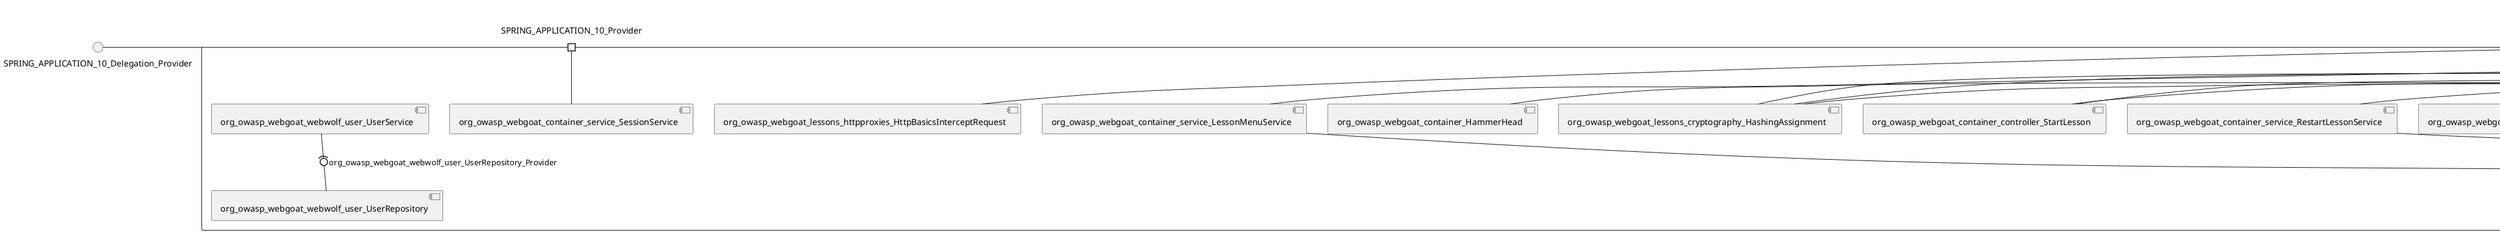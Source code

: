 @startuml
skinparam fixCircleLabelOverlapping true
skinparam componentStyle uml2
() SPRING_APPLICATION_10_Delegation_Provider
() SPRING_APPLICATION_11_Delegation_Provider
() SPRING_APPLICATION_12_Delegation_Provider
() SPRING_APPLICATION_13_Delegation_Provider
() SPRING_APPLICATION_14_Delegation_Provider
() SPRING_APPLICATION_15_Delegation_Provider
() SPRING_APPLICATION_16_Delegation_Provider
() SPRING_APPLICATION_2_Delegation_Provider
() SPRING_APPLICATION_3_Delegation_Provider
() SPRING_APPLICATION_4_Delegation_Provider
() SPRING_APPLICATION_5_Delegation_Provider
() SPRING_APPLICATION_6_Delegation_Provider
() SPRING_APPLICATION_7_Delegation_Provider
() SPRING_APPLICATION_8_Delegation_Provider
() SPRING_APPLICATION_9_Delegation_Provider
() SPRING_APPLICATION_BypassRestrictions_FieldRestrictions_POST_Delegation_Provider
() SPRING_APPLICATION_BypassRestrictions_frontendValidation_POST_Delegation_Provider
() SPRING_APPLICATION_ChromeDevTools_dummy_POST_Delegation_Provider
() SPRING_APPLICATION_ChromeDevTools_network_POST_Delegation_Provider
() SPRING_APPLICATION_CrossSiteScriptingStored_stored_xss_POST_Delegation_Provider
() SPRING_APPLICATION_CrossSiteScriptingStored_stored_xss_follow_up_POST_Delegation_Provider
() SPRING_APPLICATION_CrossSiteScripting_attack1_POST_Delegation_Provider
() SPRING_APPLICATION_CrossSiteScripting_attack3_POST_Delegation_Provider
() SPRING_APPLICATION_CrossSiteScripting_attack4_POST_Delegation_Provider
() SPRING_APPLICATION_CrossSiteScripting_attack5a_GET_Delegation_Provider
() SPRING_APPLICATION_CrossSiteScripting_attack6a_POST_Delegation_Provider
() SPRING_APPLICATION_CrossSiteScripting_dom_follow_up_POST_Delegation_Provider
() SPRING_APPLICATION_CrossSiteScripting_phone_home_xss_POST_Delegation_Provider
() SPRING_APPLICATION_CrossSiteScripting_quiz_GET_POST_Delegation_Provider
() SPRING_APPLICATION_Delegation_Provider
() SPRING_APPLICATION_GET_10_Delegation_Provider
() SPRING_APPLICATION_GET_11_Delegation_Provider
() SPRING_APPLICATION_GET_2_Delegation_Provider
() SPRING_APPLICATION_GET_3_Delegation_Provider
() SPRING_APPLICATION_GET_4_Delegation_Provider
() SPRING_APPLICATION_GET_5_Delegation_Provider
() SPRING_APPLICATION_GET_6_Delegation_Provider
() SPRING_APPLICATION_GET_7_Delegation_Provider
() SPRING_APPLICATION_GET_8_Delegation_Provider
() SPRING_APPLICATION_GET_9_Delegation_Provider
() SPRING_APPLICATION_GET_Delegation_Provider
() SPRING_APPLICATION_HtmlTampering_task_POST_Delegation_Provider
() SPRING_APPLICATION_HttpBasics_attack1_POST_Delegation_Provider
() SPRING_APPLICATION_HttpBasics_attack2_POST_Delegation_Provider
() SPRING_APPLICATION_IDOR_diff_attributes_POST_Delegation_Provider
() SPRING_APPLICATION_IDOR_login_POST_Delegation_Provider
() SPRING_APPLICATION_IDOR_profile_alt_path_POST_Delegation_Provider
() SPRING_APPLICATION_InsecureDeserialization_task_POST_Delegation_Provider
() SPRING_APPLICATION_InsecureLogin_Delegation_Provider
() SPRING_APPLICATION_JWT_decode_POST_Delegation_Provider
() SPRING_APPLICATION_JWT_jku_Delegation_Provider
() SPRING_APPLICATION_JWT_kid_Delegation_Provider
() SPRING_APPLICATION_JWT_quiz_GET_POST_Delegation_Provider
() SPRING_APPLICATION_JWT_refresh_Delegation_Provider
() SPRING_APPLICATION_JWT_secret_POST_Delegation_Provider
() SPRING_APPLICATION_JWT_votings_Delegation_Provider
() SPRING_APPLICATION_LogSpoofing_log_bleeding_POST_Delegation_Provider
() SPRING_APPLICATION_LogSpoofing_log_spoofing_POST_Delegation_Provider
() SPRING_APPLICATION_POST_10_Delegation_Provider
() SPRING_APPLICATION_POST_11_Delegation_Provider
() SPRING_APPLICATION_POST_12_Delegation_Provider
() SPRING_APPLICATION_POST_13_Delegation_Provider
() SPRING_APPLICATION_POST_14_Delegation_Provider
() SPRING_APPLICATION_POST_15_Delegation_Provider
() SPRING_APPLICATION_POST_16_Delegation_Provider
() SPRING_APPLICATION_POST_17_Delegation_Provider
() SPRING_APPLICATION_POST_18_Delegation_Provider
() SPRING_APPLICATION_POST_2_Delegation_Provider
() SPRING_APPLICATION_POST_3_Delegation_Provider
() SPRING_APPLICATION_POST_4_Delegation_Provider
() SPRING_APPLICATION_POST_5_Delegation_Provider
() SPRING_APPLICATION_POST_6_Delegation_Provider
() SPRING_APPLICATION_POST_7_Delegation_Provider
() SPRING_APPLICATION_POST_8_Delegation_Provider
() SPRING_APPLICATION_POST_9_Delegation_Provider
() SPRING_APPLICATION_POST_Delegation_Provider
() SPRING_APPLICATION_PUT_Delegation_Provider
() SPRING_APPLICATION_PasswordReset_ForgotPassword_create_password_reset_link_POST_Delegation_Provider
() SPRING_APPLICATION_PasswordReset_SecurityQuestions_POST_Delegation_Provider
() SPRING_APPLICATION_PasswordReset_reset_Delegation_Provider
() SPRING_APPLICATION_PasswordReset_simple_mail_reset_POST_Delegation_Provider
() SPRING_APPLICATION_PathTraversal_profile_picture_GET_Delegation_Provider
() SPRING_APPLICATION_PathTraversal_profile_picture_fix_GET_Delegation_Provider
() SPRING_APPLICATION_PathTraversal_profile_upload_POST_Delegation_Provider
() SPRING_APPLICATION_PathTraversal_profile_upload_fix_POST_Delegation_Provider
() SPRING_APPLICATION_PathTraversal_profile_upload_remove_user_input_POST_Delegation_Provider
() SPRING_APPLICATION_PathTraversal_random_POST_Delegation_Provider
() SPRING_APPLICATION_PathTraversal_random_picture_GET_Delegation_Provider
() SPRING_APPLICATION_PathTraversal_zip_slip_Delegation_Provider
() SPRING_APPLICATION_SSRF_task1_POST_Delegation_Provider
() SPRING_APPLICATION_SSRF_task2_POST_Delegation_Provider
() SPRING_APPLICATION_SecurePasswords_assignment_POST_Delegation_Provider
() SPRING_APPLICATION_SqlInjectionAdvanced_attack6a_POST_Delegation_Provider
() SPRING_APPLICATION_SqlInjectionAdvanced_attack6b_POST_Delegation_Provider
() SPRING_APPLICATION_SqlInjectionAdvanced_challenge_Login_POST_Delegation_Provider
() SPRING_APPLICATION_SqlInjectionAdvanced_challenge_PUT_Delegation_Provider
() SPRING_APPLICATION_SqlInjectionAdvanced_quiz_GET_POST_Delegation_Provider
() SPRING_APPLICATION_SqlInjectionMitigations_attack10a_POST_Delegation_Provider
() SPRING_APPLICATION_SqlInjectionMitigations_attack10b_POST_Delegation_Provider
() SPRING_APPLICATION_SqlInjectionMitigations_attack12a_POST_Delegation_Provider
() SPRING_APPLICATION_SqlInjectionMitigations_servers_GET_Delegation_Provider
() SPRING_APPLICATION_SqlInjection_assignment5a_POST_Delegation_Provider
() SPRING_APPLICATION_SqlInjection_assignment5b_POST_Delegation_Provider
() SPRING_APPLICATION_SqlInjection_attack10_POST_Delegation_Provider
() SPRING_APPLICATION_SqlInjection_attack2_POST_Delegation_Provider
() SPRING_APPLICATION_SqlInjection_attack3_POST_Delegation_Provider
() SPRING_APPLICATION_SqlInjection_attack4_POST_Delegation_Provider
() SPRING_APPLICATION_SqlInjection_attack5_POST_Delegation_Provider
() SPRING_APPLICATION_SqlInjection_attack8_POST_Delegation_Provider
() SPRING_APPLICATION_SqlInjection_attack9_POST_Delegation_Provider
() SPRING_APPLICATION_SqlOnlyInputValidationOnKeywords_attack_POST_Delegation_Provider
() SPRING_APPLICATION_SqlOnlyInputValidation_attack_POST_Delegation_Provider
() SPRING_APPLICATION_VulnerableComponents_attack1_POST_Delegation_Provider
() SPRING_APPLICATION_WebWolf_GET_Delegation_Provider
() SPRING_APPLICATION_WebWolf_landing_Delegation_Provider
() SPRING_APPLICATION_WebWolf_mail_Delegation_Provider
() SPRING_APPLICATION_challenge_1_POST_Delegation_Provider
() SPRING_APPLICATION_challenge_5_POST_Delegation_Provider
() SPRING_APPLICATION_challenge_7_Delegation_Provider
() SPRING_APPLICATION_challenge_8_Delegation_Provider
() SPRING_APPLICATION_challenge_logo_Delegation_Provider
() SPRING_APPLICATION_cia_quiz_GET_POST_Delegation_Provider
() SPRING_APPLICATION_clientSideFiltering_attack1_POST_Delegation_Provider
() SPRING_APPLICATION_clientSideFiltering_challenge_store_coupons_GET_Delegation_Provider
() SPRING_APPLICATION_clientSideFiltering_getItForFree_POST_Delegation_Provider
() SPRING_APPLICATION_clientSideFiltering_salaries_GET_Delegation_Provider
() SPRING_APPLICATION_crypto_encoding_basic_auth_POST_Delegation_Provider
() SPRING_APPLICATION_crypto_encoding_xor_POST_Delegation_Provider
() SPRING_APPLICATION_crypto_hashing_POST_Delegation_Provider
() SPRING_APPLICATION_crypto_secure_defaults_POST_Delegation_Provider
() SPRING_APPLICATION_crypto_signing_verify_POST_Delegation_Provider
() SPRING_APPLICATION_csrf_feedback_message_POST_Delegation_Provider
() SPRING_APPLICATION_csrf_review_POST_Delegation_Provider
() SPRING_APPLICATION_files_GET_Delegation_Provider
() SPRING_APPLICATION_fileupload_POST_Delegation_Provider
() SPRING_APPLICATION_jwt_Delegation_Provider
() SPRING_APPLICATION_landing_Delegation_Provider
() SPRING_APPLICATION_lesson_template_Delegation_Provider
() SPRING_APPLICATION_login_oauth_mvc_GET_Delegation_Provider
() SPRING_APPLICATION_mail_DELETE_GET_POST_Delegation_Provider
() SPRING_APPLICATION_register_mvc_POST_Delegation_Provider
() SPRING_APPLICATION_registration_GET_Delegation_Provider
() SPRING_APPLICATION_requests_GET_Delegation_Provider
() SPRING_APPLICATION_scoreboard_data_GET_Delegation_Provider
() SPRING_APPLICATION_server_directory_GET_Delegation_Provider
() SPRING_APPLICATION_service_debug_labels_mvc_Delegation_Provider
() SPRING_APPLICATION_service_lessonoverview_mvc_Delegation_Provider
() SPRING_APPLICATION_xxe_comments_GET_Delegation_Provider
rectangle System {
[org_owasp_webgoat_container_HammerHead] [[webgoat-webgoat.repository#_t7IebjeAEe-lJM6Z7MiXYw]]
[org_owasp_webgoat_container_WebWolfRedirect] [[webgoat-webgoat.repository#_t7IebjeAEe-lJM6Z7MiXYw]]
[org_owasp_webgoat_container_controller_StartLesson] [[webgoat-webgoat.repository#_t7IebjeAEe-lJM6Z7MiXYw]]
[org_owasp_webgoat_container_controller_Welcome] [[webgoat-webgoat.repository#_t7IebjeAEe-lJM6Z7MiXYw]]
[org_owasp_webgoat_container_i18n_PluginMessages_Provider] [[webgoat-webgoat.repository#_t7IebjeAEe-lJM6Z7MiXYw]]
[org_owasp_webgoat_container_service_EnvironmentService] [[webgoat-webgoat.repository#_t7IebjeAEe-lJM6Z7MiXYw]]
[org_owasp_webgoat_container_service_HintService] [[webgoat-webgoat.repository#_t7IebjeAEe-lJM6Z7MiXYw]]
[org_owasp_webgoat_container_service_LabelDebugService] [[webgoat-webgoat.repository#_t7IebjeAEe-lJM6Z7MiXYw]]
[org_owasp_webgoat_container_service_LabelService] [[webgoat-webgoat.repository#_t7IebjeAEe-lJM6Z7MiXYw]]
[org_owasp_webgoat_container_service_LessonInfoService] [[webgoat-webgoat.repository#_t7IebjeAEe-lJM6Z7MiXYw]]
[org_owasp_webgoat_container_service_LessonMenuService] [[webgoat-webgoat.repository#_t7IebjeAEe-lJM6Z7MiXYw]]
[org_owasp_webgoat_container_service_LessonProgressService] [[webgoat-webgoat.repository#_t7IebjeAEe-lJM6Z7MiXYw]]
[org_owasp_webgoat_container_service_LessonTitleService] [[webgoat-webgoat.repository#_t7IebjeAEe-lJM6Z7MiXYw]]
[org_owasp_webgoat_container_service_ReportCardService] [[webgoat-webgoat.repository#_t7IebjeAEe-lJM6Z7MiXYw]]
[org_owasp_webgoat_container_service_RestartLessonService] [[webgoat-webgoat.repository#_t7IebjeAEe-lJM6Z7MiXYw]]
[org_owasp_webgoat_container_service_SessionService] [[webgoat-webgoat.repository#_t7IebjeAEe-lJM6Z7MiXYw]]
[org_owasp_webgoat_container_session_UserSessionData_Provider] [[webgoat-webgoat.repository#_t7IebjeAEe-lJM6Z7MiXYw]]
[org_owasp_webgoat_container_session_WebSession_Provider] [[webgoat-webgoat.repository#_t7IebjeAEe-lJM6Z7MiXYw]]
[org_owasp_webgoat_container_users_RegistrationController] [[webgoat-webgoat.repository#_t7IebjeAEe-lJM6Z7MiXYw]]
[org_owasp_webgoat_container_users_Scoreboard] [[webgoat-webgoat.repository#_t7IebjeAEe-lJM6Z7MiXYw]]
[org_owasp_webgoat_container_users_UserRepository] [[webgoat-webgoat.repository#_t7IebjeAEe-lJM6Z7MiXYw]]
[org_owasp_webgoat_container_users_UserService] [[webgoat-webgoat.repository#_t7IebjeAEe-lJM6Z7MiXYw]]
[org_owasp_webgoat_container_users_UserTrackerRepository] [[webgoat-webgoat.repository#_t7IebjeAEe-lJM6Z7MiXYw]]
[org_owasp_webgoat_lessons_authbypass_VerifyAccount] [[webgoat-webgoat.repository#_t7IebjeAEe-lJM6Z7MiXYw]]
[org_owasp_webgoat_lessons_bypassrestrictions_BypassRestrictionsFieldRestrictions] [[webgoat-webgoat.repository#_t7IebjeAEe-lJM6Z7MiXYw]]
[org_owasp_webgoat_lessons_bypassrestrictions_BypassRestrictionsFrontendValidation] [[webgoat-webgoat.repository#_t7IebjeAEe-lJM6Z7MiXYw]]
[org_owasp_webgoat_lessons_challenges_FlagController] [[webgoat-webgoat.repository#_t7IebjeAEe-lJM6Z7MiXYw]]
[org_owasp_webgoat_lessons_challenges_challenge1_Assignment1] [[webgoat-webgoat.repository#_t7IebjeAEe-lJM6Z7MiXYw]]
[org_owasp_webgoat_lessons_challenges_challenge1_ImageServlet] [[webgoat-webgoat.repository#_t7IebjeAEe-lJM6Z7MiXYw]]
[org_owasp_webgoat_lessons_challenges_challenge5_Assignment5] [[webgoat-webgoat.repository#_t7IebjeAEe-lJM6Z7MiXYw]]
[org_owasp_webgoat_lessons_challenges_challenge7_Assignment7] [[webgoat-webgoat.repository#_t7IebjeAEe-lJM6Z7MiXYw]]
[org_owasp_webgoat_lessons_challenges_challenge8_Assignment8] [[webgoat-webgoat.repository#_t7IebjeAEe-lJM6Z7MiXYw]]
[org_owasp_webgoat_lessons_chromedevtools_NetworkDummy] [[webgoat-webgoat.repository#_t7IebjeAEe-lJM6Z7MiXYw]]
[org_owasp_webgoat_lessons_chromedevtools_NetworkLesson] [[webgoat-webgoat.repository#_t7IebjeAEe-lJM6Z7MiXYw]]
[org_owasp_webgoat_lessons_cia_CIAQuiz] [[webgoat-webgoat.repository#_t7IebjeAEe-lJM6Z7MiXYw]]
[org_owasp_webgoat_lessons_clientsidefiltering_ClientSideFilteringAssignment] [[webgoat-webgoat.repository#_t7IebjeAEe-lJM6Z7MiXYw]]
[org_owasp_webgoat_lessons_clientsidefiltering_ClientSideFilteringFreeAssignment] [[webgoat-webgoat.repository#_t7IebjeAEe-lJM6Z7MiXYw]]
[org_owasp_webgoat_lessons_clientsidefiltering_Salaries] [[webgoat-webgoat.repository#_t7IebjeAEe-lJM6Z7MiXYw]]
[org_owasp_webgoat_lessons_clientsidefiltering_ShopEndpoint] [[webgoat-webgoat.repository#_t7IebjeAEe-lJM6Z7MiXYw]]
[org_owasp_webgoat_lessons_cryptography_EncodingAssignment] [[webgoat-webgoat.repository#_t7IebjeAEe-lJM6Z7MiXYw]]
[org_owasp_webgoat_lessons_cryptography_HashingAssignment] [[webgoat-webgoat.repository#_t7IebjeAEe-lJM6Z7MiXYw]]
[org_owasp_webgoat_lessons_cryptography_SecureDefaultsAssignment] [[webgoat-webgoat.repository#_t7IebjeAEe-lJM6Z7MiXYw]]
[org_owasp_webgoat_lessons_cryptography_SigningAssignment] [[webgoat-webgoat.repository#_t7IebjeAEe-lJM6Z7MiXYw]]
[org_owasp_webgoat_lessons_cryptography_XOREncodingAssignment] [[webgoat-webgoat.repository#_t7IebjeAEe-lJM6Z7MiXYw]]
[org_owasp_webgoat_lessons_csrf_CSRFConfirmFlag1] [[webgoat-webgoat.repository#_t7IebjeAEe-lJM6Z7MiXYw]]
[org_owasp_webgoat_lessons_csrf_CSRFFeedback] [[webgoat-webgoat.repository#_t7IebjeAEe-lJM6Z7MiXYw]]
[org_owasp_webgoat_lessons_csrf_CSRFGetFlag] [[webgoat-webgoat.repository#_t7IebjeAEe-lJM6Z7MiXYw]]
[org_owasp_webgoat_lessons_csrf_CSRFLogin] [[webgoat-webgoat.repository#_t7IebjeAEe-lJM6Z7MiXYw]]
[org_owasp_webgoat_lessons_csrf_ForgedReviews] [[webgoat-webgoat.repository#_t7IebjeAEe-lJM6Z7MiXYw]]
[org_owasp_webgoat_lessons_csrf_ObjectMapper_Provider] [[webgoat-webgoat.repository#_t7IebjeAEe-lJM6Z7MiXYw]]
[org_owasp_webgoat_lessons_deserialization_InsecureDeserializationTask] [[webgoat-webgoat.repository#_t7IebjeAEe-lJM6Z7MiXYw]]
[org_owasp_webgoat_lessons_hijacksession_HijackSessionAssignment] [[webgoat-webgoat.repository#_t7IebjeAEe-lJM6Z7MiXYw]]
[org_owasp_webgoat_lessons_hijacksession_cas_HijackSessionAuthenticationProvider] [[webgoat-webgoat.repository#_t7IebjeAEe-lJM6Z7MiXYw]]
[org_owasp_webgoat_lessons_htmltampering_HtmlTamperingTask] [[webgoat-webgoat.repository#_t7IebjeAEe-lJM6Z7MiXYw]]
[org_owasp_webgoat_lessons_httpbasics_HttpBasicsLesson] [[webgoat-webgoat.repository#_t7IebjeAEe-lJM6Z7MiXYw]]
[org_owasp_webgoat_lessons_httpbasics_HttpBasicsQuiz] [[webgoat-webgoat.repository#_t7IebjeAEe-lJM6Z7MiXYw]]
[org_owasp_webgoat_lessons_httpproxies_HttpBasicsInterceptRequest] [[webgoat-webgoat.repository#_t7IebjeAEe-lJM6Z7MiXYw]]
[org_owasp_webgoat_lessons_idor_IDORDiffAttributes] [[webgoat-webgoat.repository#_t7IebjeAEe-lJM6Z7MiXYw]]
[org_owasp_webgoat_lessons_idor_IDOREditOtherProfile] [[webgoat-webgoat.repository#_t7IebjeAEe-lJM6Z7MiXYw]]
[org_owasp_webgoat_lessons_idor_IDORLogin] [[webgoat-webgoat.repository#_t7IebjeAEe-lJM6Z7MiXYw]]
[org_owasp_webgoat_lessons_idor_IDORViewOtherProfile] [[webgoat-webgoat.repository#_t7IebjeAEe-lJM6Z7MiXYw]]
[org_owasp_webgoat_lessons_idor_IDORViewOwnProfile] [[webgoat-webgoat.repository#_t7IebjeAEe-lJM6Z7MiXYw]]
[org_owasp_webgoat_lessons_idor_IDORViewOwnProfileAltUrl] [[webgoat-webgoat.repository#_t7IebjeAEe-lJM6Z7MiXYw]]
[org_owasp_webgoat_lessons_insecurelogin_InsecureLoginTask] [[webgoat-webgoat.repository#_t7IebjeAEe-lJM6Z7MiXYw]]
[org_owasp_webgoat_lessons_jwt_JWTDecodeEndpoint] [[webgoat-webgoat.repository#_t7IebjeAEe-lJM6Z7MiXYw]]
[org_owasp_webgoat_lessons_jwt_JWTQuiz] [[webgoat-webgoat.repository#_t7IebjeAEe-lJM6Z7MiXYw]]
[org_owasp_webgoat_lessons_jwt_JWTRefreshEndpoint] [[webgoat-webgoat.repository#_t7IebjeAEe-lJM6Z7MiXYw]]
[org_owasp_webgoat_lessons_jwt_JWTSecretKeyEndpoint] [[webgoat-webgoat.repository#_t7IebjeAEe-lJM6Z7MiXYw]]
[org_owasp_webgoat_lessons_jwt_JWTVotesEndpoint] [[webgoat-webgoat.repository#_t7IebjeAEe-lJM6Z7MiXYw]]
[org_owasp_webgoat_lessons_jwt_claimmisuse_JWTHeaderJKUEndpoint] [[webgoat-webgoat.repository#_t7IebjeAEe-lJM6Z7MiXYw]]
[org_owasp_webgoat_lessons_jwt_claimmisuse_JWTHeaderKIDEndpoint] [[webgoat-webgoat.repository#_t7IebjeAEe-lJM6Z7MiXYw]]
[org_owasp_webgoat_lessons_lessontemplate_SampleAttack] [[webgoat-webgoat.repository#_t7IebjeAEe-lJM6Z7MiXYw]]
[org_owasp_webgoat_lessons_logging_LogBleedingTask] [[webgoat-webgoat.repository#_t7IebjeAEe-lJM6Z7MiXYw]]
[org_owasp_webgoat_lessons_logging_LogSpoofingTask] [[webgoat-webgoat.repository#_t7IebjeAEe-lJM6Z7MiXYw]]
[org_owasp_webgoat_lessons_missingac_MissingFunctionACHiddenMenus] [[webgoat-webgoat.repository#_t7IebjeAEe-lJM6Z7MiXYw]]
[org_owasp_webgoat_lessons_missingac_MissingFunctionACUsers] [[webgoat-webgoat.repository#_t7IebjeAEe-lJM6Z7MiXYw]]
[org_owasp_webgoat_lessons_missingac_MissingFunctionACYourHash] [[webgoat-webgoat.repository#_t7IebjeAEe-lJM6Z7MiXYw]]
[org_owasp_webgoat_lessons_missingac_MissingFunctionACYourHashAdmin] [[webgoat-webgoat.repository#_t7IebjeAEe-lJM6Z7MiXYw]]
[org_owasp_webgoat_lessons_passwordreset_QuestionsAssignment] [[webgoat-webgoat.repository#_t7IebjeAEe-lJM6Z7MiXYw]]
[org_owasp_webgoat_lessons_passwordreset_ResetLinkAssignment] [[webgoat-webgoat.repository#_t7IebjeAEe-lJM6Z7MiXYw]]
[org_owasp_webgoat_lessons_passwordreset_ResetLinkAssignmentForgotPassword] [[webgoat-webgoat.repository#_t7IebjeAEe-lJM6Z7MiXYw]]
[org_owasp_webgoat_lessons_passwordreset_SecurityQuestionAssignment] [[webgoat-webgoat.repository#_t7IebjeAEe-lJM6Z7MiXYw]]
[org_owasp_webgoat_lessons_passwordreset_SimpleMailAssignment] [[webgoat-webgoat.repository#_t7IebjeAEe-lJM6Z7MiXYw]]
[org_owasp_webgoat_lessons_passwordreset_TriedQuestions] [[webgoat-webgoat.repository#_t7IebjeAEe-lJM6Z7MiXYw]]
[org_owasp_webgoat_lessons_pathtraversal_ProfileUpload] [[webgoat-webgoat.repository#_t7IebjeAEe-lJM6Z7MiXYw]]
[org_owasp_webgoat_lessons_pathtraversal_ProfileUploadFix] [[webgoat-webgoat.repository#_t7IebjeAEe-lJM6Z7MiXYw]]
[org_owasp_webgoat_lessons_pathtraversal_ProfileUploadRemoveUserInput] [[webgoat-webgoat.repository#_t7IebjeAEe-lJM6Z7MiXYw]]
[org_owasp_webgoat_lessons_pathtraversal_ProfileUploadRetrieval] [[webgoat-webgoat.repository#_t7IebjeAEe-lJM6Z7MiXYw]]
[org_owasp_webgoat_lessons_pathtraversal_ProfileZipSlip] [[webgoat-webgoat.repository#_t7IebjeAEe-lJM6Z7MiXYw]]
[org_owasp_webgoat_lessons_securepasswords_SecurePasswordsAssignment] [[webgoat-webgoat.repository#_t7IebjeAEe-lJM6Z7MiXYw]]
[org_owasp_webgoat_lessons_spoofcookie_SpoofCookieAssignment] [[webgoat-webgoat.repository#_t7IebjeAEe-lJM6Z7MiXYw]]
[org_owasp_webgoat_lessons_sqlinjection_advanced_SqlInjectionChallenge] [[webgoat-webgoat.repository#_t7IebjeAEe-lJM6Z7MiXYw]]
[org_owasp_webgoat_lessons_sqlinjection_advanced_SqlInjectionChallengeLogin] [[webgoat-webgoat.repository#_t7IebjeAEe-lJM6Z7MiXYw]]
[org_owasp_webgoat_lessons_sqlinjection_advanced_SqlInjectionLesson6a] [[webgoat-webgoat.repository#_t7IebjeAEe-lJM6Z7MiXYw]]
[org_owasp_webgoat_lessons_sqlinjection_advanced_SqlInjectionLesson6b] [[webgoat-webgoat.repository#_t7IebjeAEe-lJM6Z7MiXYw]]
[org_owasp_webgoat_lessons_sqlinjection_advanced_SqlInjectionQuiz] [[webgoat-webgoat.repository#_t7IebjeAEe-lJM6Z7MiXYw]]
[org_owasp_webgoat_lessons_sqlinjection_introduction_SqlInjectionLesson10] [[webgoat-webgoat.repository#_t7IebjeAEe-lJM6Z7MiXYw]]
[org_owasp_webgoat_lessons_sqlinjection_introduction_SqlInjectionLesson2] [[webgoat-webgoat.repository#_t7IebjeAEe-lJM6Z7MiXYw]]
[org_owasp_webgoat_lessons_sqlinjection_introduction_SqlInjectionLesson3] [[webgoat-webgoat.repository#_t7IebjeAEe-lJM6Z7MiXYw]]
[org_owasp_webgoat_lessons_sqlinjection_introduction_SqlInjectionLesson4] [[webgoat-webgoat.repository#_t7IebjeAEe-lJM6Z7MiXYw]]
[org_owasp_webgoat_lessons_sqlinjection_introduction_SqlInjectionLesson5] [[webgoat-webgoat.repository#_t7IebjeAEe-lJM6Z7MiXYw]]
[org_owasp_webgoat_lessons_sqlinjection_introduction_SqlInjectionLesson5a] [[webgoat-webgoat.repository#_t7IebjeAEe-lJM6Z7MiXYw]]
[org_owasp_webgoat_lessons_sqlinjection_introduction_SqlInjectionLesson5b] [[webgoat-webgoat.repository#_t7IebjeAEe-lJM6Z7MiXYw]]
[org_owasp_webgoat_lessons_sqlinjection_introduction_SqlInjectionLesson8] [[webgoat-webgoat.repository#_t7IebjeAEe-lJM6Z7MiXYw]]
[org_owasp_webgoat_lessons_sqlinjection_introduction_SqlInjectionLesson9] [[webgoat-webgoat.repository#_t7IebjeAEe-lJM6Z7MiXYw]]
[org_owasp_webgoat_lessons_sqlinjection_mitigation_Servers] [[webgoat-webgoat.repository#_t7IebjeAEe-lJM6Z7MiXYw]]
[org_owasp_webgoat_lessons_sqlinjection_mitigation_SqlInjectionLesson10a] [[webgoat-webgoat.repository#_t7IebjeAEe-lJM6Z7MiXYw]]
[org_owasp_webgoat_lessons_sqlinjection_mitigation_SqlInjectionLesson10b] [[webgoat-webgoat.repository#_t7IebjeAEe-lJM6Z7MiXYw]]
[org_owasp_webgoat_lessons_sqlinjection_mitigation_SqlInjectionLesson13] [[webgoat-webgoat.repository#_t7IebjeAEe-lJM6Z7MiXYw]]
[org_owasp_webgoat_lessons_sqlinjection_mitigation_SqlOnlyInputValidation] [[webgoat-webgoat.repository#_t7IebjeAEe-lJM6Z7MiXYw]]
[org_owasp_webgoat_lessons_sqlinjection_mitigation_SqlOnlyInputValidationOnKeywords] [[webgoat-webgoat.repository#_t7IebjeAEe-lJM6Z7MiXYw]]
[org_owasp_webgoat_lessons_ssrf_SSRFTask1] [[webgoat-webgoat.repository#_t7IebjeAEe-lJM6Z7MiXYw]]
[org_owasp_webgoat_lessons_ssrf_SSRFTask2] [[webgoat-webgoat.repository#_t7IebjeAEe-lJM6Z7MiXYw]]
[org_owasp_webgoat_lessons_vulnerablecomponents_VulnerableComponentsLesson] [[webgoat-webgoat.repository#_t7IebjeAEe-lJM6Z7MiXYw]]
[org_owasp_webgoat_lessons_webwolfintroduction_LandingAssignment] [[webgoat-webgoat.repository#_t7IebjeAEe-lJM6Z7MiXYw]]
[org_owasp_webgoat_lessons_webwolfintroduction_MailAssignment] [[webgoat-webgoat.repository#_t7IebjeAEe-lJM6Z7MiXYw]]
[org_owasp_webgoat_lessons_xss_CrossSiteScriptingLesson1] [[webgoat-webgoat.repository#_t7IebjeAEe-lJM6Z7MiXYw]]
[org_owasp_webgoat_lessons_xss_CrossSiteScriptingLesson3] [[webgoat-webgoat.repository#_t7IebjeAEe-lJM6Z7MiXYw]]
[org_owasp_webgoat_lessons_xss_CrossSiteScriptingLesson4] [[webgoat-webgoat.repository#_t7IebjeAEe-lJM6Z7MiXYw]]
[org_owasp_webgoat_lessons_xss_CrossSiteScriptingLesson5a] [[webgoat-webgoat.repository#_t7IebjeAEe-lJM6Z7MiXYw]]
[org_owasp_webgoat_lessons_xss_CrossSiteScriptingLesson6a] [[webgoat-webgoat.repository#_t7IebjeAEe-lJM6Z7MiXYw]]
[org_owasp_webgoat_lessons_xss_CrossSiteScriptingQuiz] [[webgoat-webgoat.repository#_t7IebjeAEe-lJM6Z7MiXYw]]
[org_owasp_webgoat_lessons_xss_DOMCrossSiteScripting] [[webgoat-webgoat.repository#_t7IebjeAEe-lJM6Z7MiXYw]]
[org_owasp_webgoat_lessons_xss_DOMCrossSiteScriptingVerifier] [[webgoat-webgoat.repository#_t7IebjeAEe-lJM6Z7MiXYw]]
[org_owasp_webgoat_lessons_xss_stored_StoredCrossSiteScriptingVerifier] [[webgoat-webgoat.repository#_t7IebjeAEe-lJM6Z7MiXYw]]
[org_owasp_webgoat_lessons_xss_stored_StoredXssComments] [[webgoat-webgoat.repository#_t7IebjeAEe-lJM6Z7MiXYw]]
[org_owasp_webgoat_lessons_xxe_BlindSendFileAssignment] [[webgoat-webgoat.repository#_t7IebjeAEe-lJM6Z7MiXYw]]
[org_owasp_webgoat_lessons_xxe_CommentsCache] [[webgoat-webgoat.repository#_t7IebjeAEe-lJM6Z7MiXYw]]
[org_owasp_webgoat_lessons_xxe_CommentsEndpoint] [[webgoat-webgoat.repository#_t7IebjeAEe-lJM6Z7MiXYw]]
[org_owasp_webgoat_lessons_xxe_ContentTypeAssignment] [[webgoat-webgoat.repository#_t7IebjeAEe-lJM6Z7MiXYw]]
[org_owasp_webgoat_lessons_xxe_SimpleXXE] [[webgoat-webgoat.repository#_t7IebjeAEe-lJM6Z7MiXYw]]
[org_owasp_webgoat_webwolf_FileServer] [[webgoat-webgoat.repository#_t7IebjeAEe-lJM6Z7MiXYw]]
[org_owasp_webgoat_webwolf_jwt_JWTController] [[webgoat-webgoat.repository#_t7IebjeAEe-lJM6Z7MiXYw]]
[org_owasp_webgoat_webwolf_mailbox_MailboxController] [[webgoat-webgoat.repository#_t7IebjeAEe-lJM6Z7MiXYw]]
[org_owasp_webgoat_webwolf_mailbox_MailboxRepository] [[webgoat-webgoat.repository#_t7IebjeAEe-lJM6Z7MiXYw]]
[org_owasp_webgoat_webwolf_requests_LandingPage] [[webgoat-webgoat.repository#_t7IebjeAEe-lJM6Z7MiXYw]]
[org_owasp_webgoat_webwolf_requests_Requests] [[webgoat-webgoat.repository#_t7IebjeAEe-lJM6Z7MiXYw]]
[org_owasp_webgoat_webwolf_user_UserRepository] [[webgoat-webgoat.repository#_t7IebjeAEe-lJM6Z7MiXYw]]
[org_owasp_webgoat_webwolf_user_UserService] [[webgoat-webgoat.repository#_t7IebjeAEe-lJM6Z7MiXYw]]
port SPRING_APPLICATION_10_Provider
SPRING_APPLICATION_10_Delegation_Provider - SPRING_APPLICATION_10_Provider
SPRING_APPLICATION_10_Provider - [org_owasp_webgoat_container_service_SessionService]
port SPRING_APPLICATION_11_Provider
SPRING_APPLICATION_11_Delegation_Provider - SPRING_APPLICATION_11_Provider
SPRING_APPLICATION_11_Provider - [org_owasp_webgoat_lessons_httpproxies_HttpBasicsInterceptRequest]
port SPRING_APPLICATION_12_Provider
SPRING_APPLICATION_12_Delegation_Provider - SPRING_APPLICATION_12_Provider
SPRING_APPLICATION_12_Provider - [org_owasp_webgoat_container_service_LabelDebugService]
port SPRING_APPLICATION_13_Provider
SPRING_APPLICATION_13_Delegation_Provider - SPRING_APPLICATION_13_Provider
SPRING_APPLICATION_13_Provider - [org_owasp_webgoat_container_service_LessonMenuService]
port SPRING_APPLICATION_14_Provider
SPRING_APPLICATION_14_Delegation_Provider - SPRING_APPLICATION_14_Provider
SPRING_APPLICATION_14_Provider - [org_owasp_webgoat_container_HammerHead]
port SPRING_APPLICATION_15_Provider
SPRING_APPLICATION_15_Delegation_Provider - SPRING_APPLICATION_15_Provider
SPRING_APPLICATION_15_Provider - [org_owasp_webgoat_lessons_cryptography_HashingAssignment]
port SPRING_APPLICATION_16_Provider
SPRING_APPLICATION_16_Delegation_Provider - SPRING_APPLICATION_16_Provider
SPRING_APPLICATION_16_Provider - [org_owasp_webgoat_lessons_xxe_SimpleXXE]
port SPRING_APPLICATION_2_Provider
SPRING_APPLICATION_2_Delegation_Provider - SPRING_APPLICATION_2_Provider
SPRING_APPLICATION_2_Provider - [org_owasp_webgoat_container_controller_StartLesson]
port SPRING_APPLICATION_3_Provider
SPRING_APPLICATION_3_Delegation_Provider - SPRING_APPLICATION_3_Provider
SPRING_APPLICATION_3_Provider - [org_owasp_webgoat_lessons_cryptography_HashingAssignment]
port SPRING_APPLICATION_4_Provider
SPRING_APPLICATION_4_Delegation_Provider - SPRING_APPLICATION_4_Provider
SPRING_APPLICATION_4_Provider - [org_owasp_webgoat_webwolf_FileServer]
port SPRING_APPLICATION_5_Provider
SPRING_APPLICATION_5_Delegation_Provider - SPRING_APPLICATION_5_Provider
SPRING_APPLICATION_5_Provider - [org_owasp_webgoat_container_controller_StartLesson]
port SPRING_APPLICATION_6_Provider
SPRING_APPLICATION_6_Delegation_Provider - SPRING_APPLICATION_6_Provider
SPRING_APPLICATION_6_Provider - [org_owasp_webgoat_container_service_RestartLessonService]
port SPRING_APPLICATION_7_Provider
SPRING_APPLICATION_7_Delegation_Provider - SPRING_APPLICATION_7_Provider
SPRING_APPLICATION_7_Provider - [org_owasp_webgoat_container_service_LessonTitleService]
port SPRING_APPLICATION_8_Provider
SPRING_APPLICATION_8_Delegation_Provider - SPRING_APPLICATION_8_Provider
SPRING_APPLICATION_8_Provider - [org_owasp_webgoat_lessons_cryptography_SigningAssignment]
port SPRING_APPLICATION_9_Provider
SPRING_APPLICATION_9_Delegation_Provider - SPRING_APPLICATION_9_Provider
SPRING_APPLICATION_9_Provider - [org_owasp_webgoat_lessons_jwt_JWTSecretKeyEndpoint]
port SPRING_APPLICATION_BypassRestrictions_FieldRestrictions_POST_Provider
SPRING_APPLICATION_BypassRestrictions_FieldRestrictions_POST_Delegation_Provider - SPRING_APPLICATION_BypassRestrictions_FieldRestrictions_POST_Provider
SPRING_APPLICATION_BypassRestrictions_FieldRestrictions_POST_Provider - [org_owasp_webgoat_lessons_bypassrestrictions_BypassRestrictionsFieldRestrictions]
port SPRING_APPLICATION_BypassRestrictions_frontendValidation_POST_Provider
SPRING_APPLICATION_BypassRestrictions_frontendValidation_POST_Delegation_Provider - SPRING_APPLICATION_BypassRestrictions_frontendValidation_POST_Provider
SPRING_APPLICATION_BypassRestrictions_frontendValidation_POST_Provider - [org_owasp_webgoat_lessons_bypassrestrictions_BypassRestrictionsFrontendValidation]
port SPRING_APPLICATION_ChromeDevTools_dummy_POST_Provider
SPRING_APPLICATION_ChromeDevTools_dummy_POST_Delegation_Provider - SPRING_APPLICATION_ChromeDevTools_dummy_POST_Provider
SPRING_APPLICATION_ChromeDevTools_dummy_POST_Provider - [org_owasp_webgoat_lessons_chromedevtools_NetworkDummy]
port SPRING_APPLICATION_ChromeDevTools_network_POST_Provider
SPRING_APPLICATION_ChromeDevTools_network_POST_Delegation_Provider - SPRING_APPLICATION_ChromeDevTools_network_POST_Provider
SPRING_APPLICATION_ChromeDevTools_network_POST_Provider - [org_owasp_webgoat_lessons_chromedevtools_NetworkLesson]
port SPRING_APPLICATION_CrossSiteScriptingStored_stored_xss_POST_Provider
SPRING_APPLICATION_CrossSiteScriptingStored_stored_xss_POST_Delegation_Provider - SPRING_APPLICATION_CrossSiteScriptingStored_stored_xss_POST_Provider
SPRING_APPLICATION_CrossSiteScriptingStored_stored_xss_POST_Provider - [org_owasp_webgoat_lessons_xss_stored_StoredXssComments]
port SPRING_APPLICATION_CrossSiteScriptingStored_stored_xss_follow_up_POST_Provider
SPRING_APPLICATION_CrossSiteScriptingStored_stored_xss_follow_up_POST_Delegation_Provider - SPRING_APPLICATION_CrossSiteScriptingStored_stored_xss_follow_up_POST_Provider
SPRING_APPLICATION_CrossSiteScriptingStored_stored_xss_follow_up_POST_Provider - [org_owasp_webgoat_lessons_xss_stored_StoredCrossSiteScriptingVerifier]
port SPRING_APPLICATION_CrossSiteScripting_attack1_POST_Provider
SPRING_APPLICATION_CrossSiteScripting_attack1_POST_Delegation_Provider - SPRING_APPLICATION_CrossSiteScripting_attack1_POST_Provider
SPRING_APPLICATION_CrossSiteScripting_attack1_POST_Provider - [org_owasp_webgoat_lessons_xss_CrossSiteScriptingLesson1]
port SPRING_APPLICATION_CrossSiteScripting_attack3_POST_Provider
SPRING_APPLICATION_CrossSiteScripting_attack3_POST_Delegation_Provider - SPRING_APPLICATION_CrossSiteScripting_attack3_POST_Provider
SPRING_APPLICATION_CrossSiteScripting_attack3_POST_Provider - [org_owasp_webgoat_lessons_xss_CrossSiteScriptingLesson3]
port SPRING_APPLICATION_CrossSiteScripting_attack4_POST_Provider
SPRING_APPLICATION_CrossSiteScripting_attack4_POST_Delegation_Provider - SPRING_APPLICATION_CrossSiteScripting_attack4_POST_Provider
SPRING_APPLICATION_CrossSiteScripting_attack4_POST_Provider - [org_owasp_webgoat_lessons_xss_CrossSiteScriptingLesson4]
port SPRING_APPLICATION_CrossSiteScripting_attack5a_GET_Provider
SPRING_APPLICATION_CrossSiteScripting_attack5a_GET_Delegation_Provider - SPRING_APPLICATION_CrossSiteScripting_attack5a_GET_Provider
SPRING_APPLICATION_CrossSiteScripting_attack5a_GET_Provider - [org_owasp_webgoat_lessons_xss_CrossSiteScriptingLesson5a]
port SPRING_APPLICATION_CrossSiteScripting_attack6a_POST_Provider
SPRING_APPLICATION_CrossSiteScripting_attack6a_POST_Delegation_Provider - SPRING_APPLICATION_CrossSiteScripting_attack6a_POST_Provider
SPRING_APPLICATION_CrossSiteScripting_attack6a_POST_Provider - [org_owasp_webgoat_lessons_xss_CrossSiteScriptingLesson6a]
port SPRING_APPLICATION_CrossSiteScripting_dom_follow_up_POST_Provider
SPRING_APPLICATION_CrossSiteScripting_dom_follow_up_POST_Delegation_Provider - SPRING_APPLICATION_CrossSiteScripting_dom_follow_up_POST_Provider
SPRING_APPLICATION_CrossSiteScripting_dom_follow_up_POST_Provider - [org_owasp_webgoat_lessons_xss_DOMCrossSiteScriptingVerifier]
port SPRING_APPLICATION_CrossSiteScripting_phone_home_xss_POST_Provider
SPRING_APPLICATION_CrossSiteScripting_phone_home_xss_POST_Delegation_Provider - SPRING_APPLICATION_CrossSiteScripting_phone_home_xss_POST_Provider
SPRING_APPLICATION_CrossSiteScripting_phone_home_xss_POST_Provider - [org_owasp_webgoat_lessons_xss_DOMCrossSiteScripting]
port SPRING_APPLICATION_CrossSiteScripting_quiz_GET_POST_Provider
SPRING_APPLICATION_CrossSiteScripting_quiz_GET_POST_Delegation_Provider - SPRING_APPLICATION_CrossSiteScripting_quiz_GET_POST_Provider
SPRING_APPLICATION_CrossSiteScripting_quiz_GET_POST_Provider - [org_owasp_webgoat_lessons_xss_CrossSiteScriptingQuiz]
port SPRING_APPLICATION_Provider
SPRING_APPLICATION_Delegation_Provider - SPRING_APPLICATION_Provider
SPRING_APPLICATION_Provider - [org_owasp_webgoat_container_service_LessonInfoService]
port SPRING_APPLICATION_GET_10_Provider
SPRING_APPLICATION_GET_10_Delegation_Provider - SPRING_APPLICATION_GET_10_Provider
SPRING_APPLICATION_GET_10_Provider - [org_owasp_webgoat_lessons_cryptography_EncodingAssignment]
port SPRING_APPLICATION_GET_11_Provider
SPRING_APPLICATION_GET_11_Delegation_Provider - SPRING_APPLICATION_GET_11_Provider
SPRING_APPLICATION_GET_11_Provider - [org_owasp_webgoat_lessons_idor_IDORViewOtherProfile]
port SPRING_APPLICATION_GET_2_Provider
SPRING_APPLICATION_GET_2_Delegation_Provider - SPRING_APPLICATION_GET_2_Provider
SPRING_APPLICATION_GET_2_Provider - [org_owasp_webgoat_lessons_idor_IDORViewOwnProfile]
port SPRING_APPLICATION_GET_3_Provider
SPRING_APPLICATION_GET_3_Delegation_Provider - SPRING_APPLICATION_GET_3_Provider
SPRING_APPLICATION_GET_3_Provider - [org_owasp_webgoat_lessons_xss_stored_StoredXssComments]
port SPRING_APPLICATION_GET_4_Provider
SPRING_APPLICATION_GET_4_Delegation_Provider - SPRING_APPLICATION_GET_4_Provider
SPRING_APPLICATION_GET_4_Provider - [org_owasp_webgoat_lessons_csrf_ForgedReviews]
port SPRING_APPLICATION_GET_5_Provider
SPRING_APPLICATION_GET_5_Delegation_Provider - SPRING_APPLICATION_GET_5_Provider
SPRING_APPLICATION_GET_5_Provider - [org_owasp_webgoat_lessons_spoofcookie_SpoofCookieAssignment]
port SPRING_APPLICATION_GET_6_Provider
SPRING_APPLICATION_GET_6_Delegation_Provider - SPRING_APPLICATION_GET_6_Provider
SPRING_APPLICATION_GET_6_Provider - [org_owasp_webgoat_container_service_ReportCardService]
port SPRING_APPLICATION_GET_7_Provider
SPRING_APPLICATION_GET_7_Delegation_Provider - SPRING_APPLICATION_GET_7_Provider
SPRING_APPLICATION_GET_7_Provider - [org_owasp_webgoat_container_controller_Welcome]
port SPRING_APPLICATION_GET_8_Provider
SPRING_APPLICATION_GET_8_Delegation_Provider - SPRING_APPLICATION_GET_8_Provider
SPRING_APPLICATION_GET_8_Provider - [org_owasp_webgoat_container_service_LabelService]
port SPRING_APPLICATION_GET_9_Provider
SPRING_APPLICATION_GET_9_Delegation_Provider - SPRING_APPLICATION_GET_9_Provider
SPRING_APPLICATION_GET_9_Provider - [org_owasp_webgoat_container_service_HintService]
port SPRING_APPLICATION_GET_Provider
SPRING_APPLICATION_GET_Delegation_Provider - SPRING_APPLICATION_GET_Provider
SPRING_APPLICATION_GET_Provider - [org_owasp_webgoat_lessons_missingac_MissingFunctionACUsers]
port SPRING_APPLICATION_HtmlTampering_task_POST_Provider
SPRING_APPLICATION_HtmlTampering_task_POST_Delegation_Provider - SPRING_APPLICATION_HtmlTampering_task_POST_Provider
SPRING_APPLICATION_HtmlTampering_task_POST_Provider - [org_owasp_webgoat_lessons_htmltampering_HtmlTamperingTask]
port SPRING_APPLICATION_HttpBasics_attack1_POST_Provider
SPRING_APPLICATION_HttpBasics_attack1_POST_Delegation_Provider - SPRING_APPLICATION_HttpBasics_attack1_POST_Provider
SPRING_APPLICATION_HttpBasics_attack1_POST_Provider - [org_owasp_webgoat_lessons_httpbasics_HttpBasicsLesson]
port SPRING_APPLICATION_HttpBasics_attack2_POST_Provider
SPRING_APPLICATION_HttpBasics_attack2_POST_Delegation_Provider - SPRING_APPLICATION_HttpBasics_attack2_POST_Provider
SPRING_APPLICATION_HttpBasics_attack2_POST_Provider - [org_owasp_webgoat_lessons_httpbasics_HttpBasicsQuiz]
port SPRING_APPLICATION_IDOR_diff_attributes_POST_Provider
SPRING_APPLICATION_IDOR_diff_attributes_POST_Delegation_Provider - SPRING_APPLICATION_IDOR_diff_attributes_POST_Provider
SPRING_APPLICATION_IDOR_diff_attributes_POST_Provider - [org_owasp_webgoat_lessons_idor_IDORDiffAttributes]
port SPRING_APPLICATION_IDOR_login_POST_Provider
SPRING_APPLICATION_IDOR_login_POST_Delegation_Provider - SPRING_APPLICATION_IDOR_login_POST_Provider
SPRING_APPLICATION_IDOR_login_POST_Provider - [org_owasp_webgoat_lessons_idor_IDORLogin]
port SPRING_APPLICATION_IDOR_profile_alt_path_POST_Provider
SPRING_APPLICATION_IDOR_profile_alt_path_POST_Delegation_Provider - SPRING_APPLICATION_IDOR_profile_alt_path_POST_Provider
SPRING_APPLICATION_IDOR_profile_alt_path_POST_Provider - [org_owasp_webgoat_lessons_idor_IDORViewOwnProfileAltUrl]
port SPRING_APPLICATION_InsecureDeserialization_task_POST_Provider
SPRING_APPLICATION_InsecureDeserialization_task_POST_Delegation_Provider - SPRING_APPLICATION_InsecureDeserialization_task_POST_Provider
SPRING_APPLICATION_InsecureDeserialization_task_POST_Provider - [org_owasp_webgoat_lessons_deserialization_InsecureDeserializationTask]
port SPRING_APPLICATION_InsecureLogin_Provider
SPRING_APPLICATION_InsecureLogin_Delegation_Provider - SPRING_APPLICATION_InsecureLogin_Provider
SPRING_APPLICATION_InsecureLogin_Provider - [org_owasp_webgoat_lessons_insecurelogin_InsecureLoginTask]
port SPRING_APPLICATION_JWT_decode_POST_Provider
SPRING_APPLICATION_JWT_decode_POST_Delegation_Provider - SPRING_APPLICATION_JWT_decode_POST_Provider
SPRING_APPLICATION_JWT_decode_POST_Provider - [org_owasp_webgoat_lessons_jwt_JWTDecodeEndpoint]
port SPRING_APPLICATION_JWT_jku_Provider
SPRING_APPLICATION_JWT_jku_Delegation_Provider - SPRING_APPLICATION_JWT_jku_Provider
SPRING_APPLICATION_JWT_jku_Provider - [org_owasp_webgoat_lessons_jwt_claimmisuse_JWTHeaderJKUEndpoint]
port SPRING_APPLICATION_JWT_kid_Provider
SPRING_APPLICATION_JWT_kid_Delegation_Provider - SPRING_APPLICATION_JWT_kid_Provider
SPRING_APPLICATION_JWT_kid_Provider - [org_owasp_webgoat_lessons_jwt_claimmisuse_JWTHeaderKIDEndpoint]
port SPRING_APPLICATION_JWT_quiz_GET_POST_Provider
SPRING_APPLICATION_JWT_quiz_GET_POST_Delegation_Provider - SPRING_APPLICATION_JWT_quiz_GET_POST_Provider
SPRING_APPLICATION_JWT_quiz_GET_POST_Provider - [org_owasp_webgoat_lessons_jwt_JWTQuiz]
port SPRING_APPLICATION_JWT_refresh_Provider
SPRING_APPLICATION_JWT_refresh_Delegation_Provider - SPRING_APPLICATION_JWT_refresh_Provider
SPRING_APPLICATION_JWT_refresh_Provider - [org_owasp_webgoat_lessons_jwt_JWTRefreshEndpoint]
port SPRING_APPLICATION_JWT_secret_POST_Provider
SPRING_APPLICATION_JWT_secret_POST_Delegation_Provider - SPRING_APPLICATION_JWT_secret_POST_Provider
SPRING_APPLICATION_JWT_secret_POST_Provider - [org_owasp_webgoat_lessons_jwt_JWTSecretKeyEndpoint]
port SPRING_APPLICATION_JWT_votings_Provider
SPRING_APPLICATION_JWT_votings_Delegation_Provider - SPRING_APPLICATION_JWT_votings_Provider
SPRING_APPLICATION_JWT_votings_Provider - [org_owasp_webgoat_lessons_jwt_JWTVotesEndpoint]
port SPRING_APPLICATION_LogSpoofing_log_bleeding_POST_Provider
SPRING_APPLICATION_LogSpoofing_log_bleeding_POST_Delegation_Provider - SPRING_APPLICATION_LogSpoofing_log_bleeding_POST_Provider
SPRING_APPLICATION_LogSpoofing_log_bleeding_POST_Provider - [org_owasp_webgoat_lessons_logging_LogBleedingTask]
port SPRING_APPLICATION_LogSpoofing_log_spoofing_POST_Provider
SPRING_APPLICATION_LogSpoofing_log_spoofing_POST_Delegation_Provider - SPRING_APPLICATION_LogSpoofing_log_spoofing_POST_Provider
SPRING_APPLICATION_LogSpoofing_log_spoofing_POST_Provider - [org_owasp_webgoat_lessons_logging_LogSpoofingTask]
port SPRING_APPLICATION_POST_10_Provider
SPRING_APPLICATION_POST_10_Delegation_Provider - SPRING_APPLICATION_POST_10_Provider
SPRING_APPLICATION_POST_10_Provider - [org_owasp_webgoat_lessons_missingac_MissingFunctionACYourHashAdmin]
port SPRING_APPLICATION_POST_11_Provider
SPRING_APPLICATION_POST_11_Delegation_Provider - SPRING_APPLICATION_POST_11_Provider
SPRING_APPLICATION_POST_11_Provider - [org_owasp_webgoat_lessons_passwordreset_QuestionsAssignment]
port SPRING_APPLICATION_POST_12_Provider
SPRING_APPLICATION_POST_12_Delegation_Provider - SPRING_APPLICATION_POST_12_Provider
SPRING_APPLICATION_POST_12_Provider - [org_owasp_webgoat_lessons_spoofcookie_SpoofCookieAssignment]
port SPRING_APPLICATION_POST_13_Provider
SPRING_APPLICATION_POST_13_Delegation_Provider - SPRING_APPLICATION_POST_13_Provider
SPRING_APPLICATION_POST_13_Provider - [org_owasp_webgoat_lessons_csrf_CSRFLogin]
port SPRING_APPLICATION_POST_14_Provider
SPRING_APPLICATION_POST_14_Delegation_Provider - SPRING_APPLICATION_POST_14_Provider
SPRING_APPLICATION_POST_14_Provider - [org_owasp_webgoat_lessons_missingac_MissingFunctionACHiddenMenus]
port SPRING_APPLICATION_POST_15_Provider
SPRING_APPLICATION_POST_15_Delegation_Provider - SPRING_APPLICATION_POST_15_Provider
SPRING_APPLICATION_POST_15_Provider - [org_owasp_webgoat_lessons_passwordreset_SimpleMailAssignment]
port SPRING_APPLICATION_POST_16_Provider
SPRING_APPLICATION_POST_16_Delegation_Provider - SPRING_APPLICATION_POST_16_Provider
SPRING_APPLICATION_POST_16_Provider - [org_owasp_webgoat_lessons_csrf_CSRFFeedback]
port SPRING_APPLICATION_POST_17_Provider
SPRING_APPLICATION_POST_17_Delegation_Provider - SPRING_APPLICATION_POST_17_Provider
SPRING_APPLICATION_POST_17_Provider - [org_owasp_webgoat_lessons_xxe_ContentTypeAssignment]
port SPRING_APPLICATION_POST_18_Provider
SPRING_APPLICATION_POST_18_Delegation_Provider - SPRING_APPLICATION_POST_18_Provider
SPRING_APPLICATION_POST_18_Provider - [org_owasp_webgoat_lessons_missingac_MissingFunctionACUsers]
port SPRING_APPLICATION_POST_2_Provider
SPRING_APPLICATION_POST_2_Delegation_Provider - SPRING_APPLICATION_POST_2_Provider
SPRING_APPLICATION_POST_2_Provider - [org_owasp_webgoat_lessons_missingac_MissingFunctionACYourHash]
port SPRING_APPLICATION_POST_3_Provider
SPRING_APPLICATION_POST_3_Delegation_Provider - SPRING_APPLICATION_POST_3_Provider
SPRING_APPLICATION_POST_3_Provider - [org_owasp_webgoat_lessons_hijacksession_HijackSessionAssignment]
port SPRING_APPLICATION_POST_4_Provider
SPRING_APPLICATION_POST_4_Delegation_Provider - SPRING_APPLICATION_POST_4_Provider
SPRING_APPLICATION_POST_4_Provider - [org_owasp_webgoat_lessons_xxe_SimpleXXE]
port SPRING_APPLICATION_POST_5_Provider
SPRING_APPLICATION_POST_5_Delegation_Provider - SPRING_APPLICATION_POST_5_Provider
SPRING_APPLICATION_POST_5_Provider - [org_owasp_webgoat_lessons_challenges_FlagController]
port SPRING_APPLICATION_POST_6_Provider
SPRING_APPLICATION_POST_6_Delegation_Provider - SPRING_APPLICATION_POST_6_Provider
SPRING_APPLICATION_POST_6_Provider - [org_owasp_webgoat_lessons_csrf_CSRFGetFlag]
port SPRING_APPLICATION_POST_7_Provider
SPRING_APPLICATION_POST_7_Delegation_Provider - SPRING_APPLICATION_POST_7_Provider
SPRING_APPLICATION_POST_7_Provider - [org_owasp_webgoat_lessons_chromedevtools_NetworkLesson]
port SPRING_APPLICATION_POST_8_Provider
SPRING_APPLICATION_POST_8_Delegation_Provider - SPRING_APPLICATION_POST_8_Provider
SPRING_APPLICATION_POST_8_Provider - [org_owasp_webgoat_lessons_authbypass_VerifyAccount]
port SPRING_APPLICATION_POST_9_Provider
SPRING_APPLICATION_POST_9_Delegation_Provider - SPRING_APPLICATION_POST_9_Provider
SPRING_APPLICATION_POST_9_Provider - [org_owasp_webgoat_lessons_csrf_CSRFConfirmFlag1]
port SPRING_APPLICATION_POST_Provider
SPRING_APPLICATION_POST_Delegation_Provider - SPRING_APPLICATION_POST_Provider
SPRING_APPLICATION_POST_Provider - [org_owasp_webgoat_lessons_xxe_BlindSendFileAssignment]
port SPRING_APPLICATION_PUT_Provider
SPRING_APPLICATION_PUT_Delegation_Provider - SPRING_APPLICATION_PUT_Provider
SPRING_APPLICATION_PUT_Provider - [org_owasp_webgoat_lessons_idor_IDOREditOtherProfile]
port SPRING_APPLICATION_PasswordReset_ForgotPassword_create_password_reset_link_POST_Provider
SPRING_APPLICATION_PasswordReset_ForgotPassword_create_password_reset_link_POST_Delegation_Provider - SPRING_APPLICATION_PasswordReset_ForgotPassword_create_password_reset_link_POST_Provider
SPRING_APPLICATION_PasswordReset_ForgotPassword_create_password_reset_link_POST_Provider - [org_owasp_webgoat_lessons_passwordreset_ResetLinkAssignmentForgotPassword]
port SPRING_APPLICATION_PasswordReset_SecurityQuestions_POST_Provider
SPRING_APPLICATION_PasswordReset_SecurityQuestions_POST_Delegation_Provider - SPRING_APPLICATION_PasswordReset_SecurityQuestions_POST_Provider
SPRING_APPLICATION_PasswordReset_SecurityQuestions_POST_Provider - [org_owasp_webgoat_lessons_passwordreset_SecurityQuestionAssignment]
port SPRING_APPLICATION_PasswordReset_reset_Provider
SPRING_APPLICATION_PasswordReset_reset_Delegation_Provider - SPRING_APPLICATION_PasswordReset_reset_Provider
SPRING_APPLICATION_PasswordReset_reset_Provider - [org_owasp_webgoat_lessons_passwordreset_ResetLinkAssignment]
port SPRING_APPLICATION_PasswordReset_simple_mail_reset_POST_Provider
SPRING_APPLICATION_PasswordReset_simple_mail_reset_POST_Delegation_Provider - SPRING_APPLICATION_PasswordReset_simple_mail_reset_POST_Provider
SPRING_APPLICATION_PasswordReset_simple_mail_reset_POST_Provider - [org_owasp_webgoat_lessons_passwordreset_SimpleMailAssignment]
port SPRING_APPLICATION_PathTraversal_profile_picture_GET_Provider
SPRING_APPLICATION_PathTraversal_profile_picture_GET_Delegation_Provider - SPRING_APPLICATION_PathTraversal_profile_picture_GET_Provider
SPRING_APPLICATION_PathTraversal_profile_picture_GET_Provider - [org_owasp_webgoat_lessons_pathtraversal_ProfileUpload]
port SPRING_APPLICATION_PathTraversal_profile_picture_fix_GET_Provider
SPRING_APPLICATION_PathTraversal_profile_picture_fix_GET_Delegation_Provider - SPRING_APPLICATION_PathTraversal_profile_picture_fix_GET_Provider
SPRING_APPLICATION_PathTraversal_profile_picture_fix_GET_Provider - [org_owasp_webgoat_lessons_pathtraversal_ProfileUploadFix]
port SPRING_APPLICATION_PathTraversal_profile_upload_POST_Provider
SPRING_APPLICATION_PathTraversal_profile_upload_POST_Delegation_Provider - SPRING_APPLICATION_PathTraversal_profile_upload_POST_Provider
SPRING_APPLICATION_PathTraversal_profile_upload_POST_Provider - [org_owasp_webgoat_lessons_pathtraversal_ProfileUpload]
port SPRING_APPLICATION_PathTraversal_profile_upload_fix_POST_Provider
SPRING_APPLICATION_PathTraversal_profile_upload_fix_POST_Delegation_Provider - SPRING_APPLICATION_PathTraversal_profile_upload_fix_POST_Provider
SPRING_APPLICATION_PathTraversal_profile_upload_fix_POST_Provider - [org_owasp_webgoat_lessons_pathtraversal_ProfileUploadFix]
port SPRING_APPLICATION_PathTraversal_profile_upload_remove_user_input_POST_Provider
SPRING_APPLICATION_PathTraversal_profile_upload_remove_user_input_POST_Delegation_Provider - SPRING_APPLICATION_PathTraversal_profile_upload_remove_user_input_POST_Provider
SPRING_APPLICATION_PathTraversal_profile_upload_remove_user_input_POST_Provider - [org_owasp_webgoat_lessons_pathtraversal_ProfileUploadRemoveUserInput]
port SPRING_APPLICATION_PathTraversal_random_POST_Provider
SPRING_APPLICATION_PathTraversal_random_POST_Delegation_Provider - SPRING_APPLICATION_PathTraversal_random_POST_Provider
SPRING_APPLICATION_PathTraversal_random_POST_Provider - [org_owasp_webgoat_lessons_pathtraversal_ProfileUploadRetrieval]
port SPRING_APPLICATION_PathTraversal_random_picture_GET_Provider
SPRING_APPLICATION_PathTraversal_random_picture_GET_Delegation_Provider - SPRING_APPLICATION_PathTraversal_random_picture_GET_Provider
SPRING_APPLICATION_PathTraversal_random_picture_GET_Provider - [org_owasp_webgoat_lessons_pathtraversal_ProfileUploadRetrieval]
port SPRING_APPLICATION_PathTraversal_zip_slip_Provider
SPRING_APPLICATION_PathTraversal_zip_slip_Delegation_Provider - SPRING_APPLICATION_PathTraversal_zip_slip_Provider
SPRING_APPLICATION_PathTraversal_zip_slip_Provider - [org_owasp_webgoat_lessons_pathtraversal_ProfileZipSlip]
port SPRING_APPLICATION_SSRF_task1_POST_Provider
SPRING_APPLICATION_SSRF_task1_POST_Delegation_Provider - SPRING_APPLICATION_SSRF_task1_POST_Provider
SPRING_APPLICATION_SSRF_task1_POST_Provider - [org_owasp_webgoat_lessons_ssrf_SSRFTask1]
port SPRING_APPLICATION_SSRF_task2_POST_Provider
SPRING_APPLICATION_SSRF_task2_POST_Delegation_Provider - SPRING_APPLICATION_SSRF_task2_POST_Provider
SPRING_APPLICATION_SSRF_task2_POST_Provider - [org_owasp_webgoat_lessons_ssrf_SSRFTask2]
port SPRING_APPLICATION_SecurePasswords_assignment_POST_Provider
SPRING_APPLICATION_SecurePasswords_assignment_POST_Delegation_Provider - SPRING_APPLICATION_SecurePasswords_assignment_POST_Provider
SPRING_APPLICATION_SecurePasswords_assignment_POST_Provider - [org_owasp_webgoat_lessons_securepasswords_SecurePasswordsAssignment]
port SPRING_APPLICATION_SqlInjectionAdvanced_attack6a_POST_Provider
SPRING_APPLICATION_SqlInjectionAdvanced_attack6a_POST_Delegation_Provider - SPRING_APPLICATION_SqlInjectionAdvanced_attack6a_POST_Provider
SPRING_APPLICATION_SqlInjectionAdvanced_attack6a_POST_Provider - [org_owasp_webgoat_lessons_sqlinjection_advanced_SqlInjectionLesson6a]
port SPRING_APPLICATION_SqlInjectionAdvanced_attack6b_POST_Provider
SPRING_APPLICATION_SqlInjectionAdvanced_attack6b_POST_Delegation_Provider - SPRING_APPLICATION_SqlInjectionAdvanced_attack6b_POST_Provider
SPRING_APPLICATION_SqlInjectionAdvanced_attack6b_POST_Provider - [org_owasp_webgoat_lessons_sqlinjection_advanced_SqlInjectionLesson6b]
port SPRING_APPLICATION_SqlInjectionAdvanced_challenge_Login_POST_Provider
SPRING_APPLICATION_SqlInjectionAdvanced_challenge_Login_POST_Delegation_Provider - SPRING_APPLICATION_SqlInjectionAdvanced_challenge_Login_POST_Provider
SPRING_APPLICATION_SqlInjectionAdvanced_challenge_Login_POST_Provider - [org_owasp_webgoat_lessons_sqlinjection_advanced_SqlInjectionChallengeLogin]
port SPRING_APPLICATION_SqlInjectionAdvanced_challenge_PUT_Provider
SPRING_APPLICATION_SqlInjectionAdvanced_challenge_PUT_Delegation_Provider - SPRING_APPLICATION_SqlInjectionAdvanced_challenge_PUT_Provider
SPRING_APPLICATION_SqlInjectionAdvanced_challenge_PUT_Provider - [org_owasp_webgoat_lessons_sqlinjection_advanced_SqlInjectionChallenge]
port SPRING_APPLICATION_SqlInjectionAdvanced_quiz_GET_POST_Provider
SPRING_APPLICATION_SqlInjectionAdvanced_quiz_GET_POST_Delegation_Provider - SPRING_APPLICATION_SqlInjectionAdvanced_quiz_GET_POST_Provider
SPRING_APPLICATION_SqlInjectionAdvanced_quiz_GET_POST_Provider - [org_owasp_webgoat_lessons_sqlinjection_advanced_SqlInjectionQuiz]
port SPRING_APPLICATION_SqlInjectionMitigations_attack10a_POST_Provider
SPRING_APPLICATION_SqlInjectionMitigations_attack10a_POST_Delegation_Provider - SPRING_APPLICATION_SqlInjectionMitigations_attack10a_POST_Provider
SPRING_APPLICATION_SqlInjectionMitigations_attack10a_POST_Provider - [org_owasp_webgoat_lessons_sqlinjection_mitigation_SqlInjectionLesson10a]
port SPRING_APPLICATION_SqlInjectionMitigations_attack10b_POST_Provider
SPRING_APPLICATION_SqlInjectionMitigations_attack10b_POST_Delegation_Provider - SPRING_APPLICATION_SqlInjectionMitigations_attack10b_POST_Provider
SPRING_APPLICATION_SqlInjectionMitigations_attack10b_POST_Provider - [org_owasp_webgoat_lessons_sqlinjection_mitigation_SqlInjectionLesson10b]
port SPRING_APPLICATION_SqlInjectionMitigations_attack12a_POST_Provider
SPRING_APPLICATION_SqlInjectionMitigations_attack12a_POST_Delegation_Provider - SPRING_APPLICATION_SqlInjectionMitigations_attack12a_POST_Provider
SPRING_APPLICATION_SqlInjectionMitigations_attack12a_POST_Provider - [org_owasp_webgoat_lessons_sqlinjection_mitigation_SqlInjectionLesson13]
port SPRING_APPLICATION_SqlInjectionMitigations_servers_GET_Provider
SPRING_APPLICATION_SqlInjectionMitigations_servers_GET_Delegation_Provider - SPRING_APPLICATION_SqlInjectionMitigations_servers_GET_Provider
SPRING_APPLICATION_SqlInjectionMitigations_servers_GET_Provider - [org_owasp_webgoat_lessons_sqlinjection_mitigation_Servers]
port SPRING_APPLICATION_SqlInjection_assignment5a_POST_Provider
SPRING_APPLICATION_SqlInjection_assignment5a_POST_Delegation_Provider - SPRING_APPLICATION_SqlInjection_assignment5a_POST_Provider
SPRING_APPLICATION_SqlInjection_assignment5a_POST_Provider - [org_owasp_webgoat_lessons_sqlinjection_introduction_SqlInjectionLesson5a]
port SPRING_APPLICATION_SqlInjection_assignment5b_POST_Provider
SPRING_APPLICATION_SqlInjection_assignment5b_POST_Delegation_Provider - SPRING_APPLICATION_SqlInjection_assignment5b_POST_Provider
SPRING_APPLICATION_SqlInjection_assignment5b_POST_Provider - [org_owasp_webgoat_lessons_sqlinjection_introduction_SqlInjectionLesson5b]
port SPRING_APPLICATION_SqlInjection_attack10_POST_Provider
SPRING_APPLICATION_SqlInjection_attack10_POST_Delegation_Provider - SPRING_APPLICATION_SqlInjection_attack10_POST_Provider
SPRING_APPLICATION_SqlInjection_attack10_POST_Provider - [org_owasp_webgoat_lessons_sqlinjection_introduction_SqlInjectionLesson10]
port SPRING_APPLICATION_SqlInjection_attack2_POST_Provider
SPRING_APPLICATION_SqlInjection_attack2_POST_Delegation_Provider - SPRING_APPLICATION_SqlInjection_attack2_POST_Provider
SPRING_APPLICATION_SqlInjection_attack2_POST_Provider - [org_owasp_webgoat_lessons_sqlinjection_introduction_SqlInjectionLesson2]
port SPRING_APPLICATION_SqlInjection_attack3_POST_Provider
SPRING_APPLICATION_SqlInjection_attack3_POST_Delegation_Provider - SPRING_APPLICATION_SqlInjection_attack3_POST_Provider
SPRING_APPLICATION_SqlInjection_attack3_POST_Provider - [org_owasp_webgoat_lessons_sqlinjection_introduction_SqlInjectionLesson3]
port SPRING_APPLICATION_SqlInjection_attack4_POST_Provider
SPRING_APPLICATION_SqlInjection_attack4_POST_Delegation_Provider - SPRING_APPLICATION_SqlInjection_attack4_POST_Provider
SPRING_APPLICATION_SqlInjection_attack4_POST_Provider - [org_owasp_webgoat_lessons_sqlinjection_introduction_SqlInjectionLesson4]
port SPRING_APPLICATION_SqlInjection_attack5_POST_Provider
SPRING_APPLICATION_SqlInjection_attack5_POST_Delegation_Provider - SPRING_APPLICATION_SqlInjection_attack5_POST_Provider
SPRING_APPLICATION_SqlInjection_attack5_POST_Provider - [org_owasp_webgoat_lessons_sqlinjection_introduction_SqlInjectionLesson5]
port SPRING_APPLICATION_SqlInjection_attack8_POST_Provider
SPRING_APPLICATION_SqlInjection_attack8_POST_Delegation_Provider - SPRING_APPLICATION_SqlInjection_attack8_POST_Provider
SPRING_APPLICATION_SqlInjection_attack8_POST_Provider - [org_owasp_webgoat_lessons_sqlinjection_introduction_SqlInjectionLesson8]
port SPRING_APPLICATION_SqlInjection_attack9_POST_Provider
SPRING_APPLICATION_SqlInjection_attack9_POST_Delegation_Provider - SPRING_APPLICATION_SqlInjection_attack9_POST_Provider
SPRING_APPLICATION_SqlInjection_attack9_POST_Provider - [org_owasp_webgoat_lessons_sqlinjection_introduction_SqlInjectionLesson9]
port SPRING_APPLICATION_SqlOnlyInputValidationOnKeywords_attack_POST_Provider
SPRING_APPLICATION_SqlOnlyInputValidationOnKeywords_attack_POST_Delegation_Provider - SPRING_APPLICATION_SqlOnlyInputValidationOnKeywords_attack_POST_Provider
SPRING_APPLICATION_SqlOnlyInputValidationOnKeywords_attack_POST_Provider - [org_owasp_webgoat_lessons_sqlinjection_mitigation_SqlOnlyInputValidationOnKeywords]
port SPRING_APPLICATION_SqlOnlyInputValidation_attack_POST_Provider
SPRING_APPLICATION_SqlOnlyInputValidation_attack_POST_Delegation_Provider - SPRING_APPLICATION_SqlOnlyInputValidation_attack_POST_Provider
SPRING_APPLICATION_SqlOnlyInputValidation_attack_POST_Provider - [org_owasp_webgoat_lessons_sqlinjection_mitigation_SqlOnlyInputValidation]
port SPRING_APPLICATION_VulnerableComponents_attack1_POST_Provider
SPRING_APPLICATION_VulnerableComponents_attack1_POST_Delegation_Provider - SPRING_APPLICATION_VulnerableComponents_attack1_POST_Provider
SPRING_APPLICATION_VulnerableComponents_attack1_POST_Provider - [org_owasp_webgoat_lessons_vulnerablecomponents_VulnerableComponentsLesson]
port SPRING_APPLICATION_WebWolf_GET_Provider
SPRING_APPLICATION_WebWolf_GET_Delegation_Provider - SPRING_APPLICATION_WebWolf_GET_Provider
SPRING_APPLICATION_WebWolf_GET_Provider - [org_owasp_webgoat_container_WebWolfRedirect]
port SPRING_APPLICATION_WebWolf_landing_Provider
SPRING_APPLICATION_WebWolf_landing_Delegation_Provider - SPRING_APPLICATION_WebWolf_landing_Provider
SPRING_APPLICATION_WebWolf_landing_Provider - [org_owasp_webgoat_lessons_webwolfintroduction_LandingAssignment]
port SPRING_APPLICATION_WebWolf_mail_Provider
SPRING_APPLICATION_WebWolf_mail_Delegation_Provider - SPRING_APPLICATION_WebWolf_mail_Provider
SPRING_APPLICATION_WebWolf_mail_Provider - [org_owasp_webgoat_lessons_webwolfintroduction_MailAssignment]
port SPRING_APPLICATION_challenge_1_POST_Provider
SPRING_APPLICATION_challenge_1_POST_Delegation_Provider - SPRING_APPLICATION_challenge_1_POST_Provider
SPRING_APPLICATION_challenge_1_POST_Provider - [org_owasp_webgoat_lessons_challenges_challenge1_Assignment1]
port SPRING_APPLICATION_challenge_5_POST_Provider
SPRING_APPLICATION_challenge_5_POST_Delegation_Provider - SPRING_APPLICATION_challenge_5_POST_Provider
SPRING_APPLICATION_challenge_5_POST_Provider - [org_owasp_webgoat_lessons_challenges_challenge5_Assignment5]
port SPRING_APPLICATION_challenge_7_Provider
SPRING_APPLICATION_challenge_7_Delegation_Provider - SPRING_APPLICATION_challenge_7_Provider
SPRING_APPLICATION_challenge_7_Provider - [org_owasp_webgoat_lessons_challenges_challenge7_Assignment7]
port SPRING_APPLICATION_challenge_8_Provider
SPRING_APPLICATION_challenge_8_Delegation_Provider - SPRING_APPLICATION_challenge_8_Provider
SPRING_APPLICATION_challenge_8_Provider - [org_owasp_webgoat_lessons_challenges_challenge8_Assignment8]
port SPRING_APPLICATION_challenge_logo_Provider
SPRING_APPLICATION_challenge_logo_Delegation_Provider - SPRING_APPLICATION_challenge_logo_Provider
SPRING_APPLICATION_challenge_logo_Provider - [org_owasp_webgoat_lessons_challenges_challenge1_ImageServlet]
port SPRING_APPLICATION_cia_quiz_GET_POST_Provider
SPRING_APPLICATION_cia_quiz_GET_POST_Delegation_Provider - SPRING_APPLICATION_cia_quiz_GET_POST_Provider
SPRING_APPLICATION_cia_quiz_GET_POST_Provider - [org_owasp_webgoat_lessons_cia_CIAQuiz]
port SPRING_APPLICATION_clientSideFiltering_attack1_POST_Provider
SPRING_APPLICATION_clientSideFiltering_attack1_POST_Delegation_Provider - SPRING_APPLICATION_clientSideFiltering_attack1_POST_Provider
SPRING_APPLICATION_clientSideFiltering_attack1_POST_Provider - [org_owasp_webgoat_lessons_clientsidefiltering_ClientSideFilteringAssignment]
port SPRING_APPLICATION_clientSideFiltering_challenge_store_coupons_GET_Provider
SPRING_APPLICATION_clientSideFiltering_challenge_store_coupons_GET_Delegation_Provider - SPRING_APPLICATION_clientSideFiltering_challenge_store_coupons_GET_Provider
SPRING_APPLICATION_clientSideFiltering_challenge_store_coupons_GET_Provider - [org_owasp_webgoat_lessons_clientsidefiltering_ShopEndpoint]
port SPRING_APPLICATION_clientSideFiltering_getItForFree_POST_Provider
SPRING_APPLICATION_clientSideFiltering_getItForFree_POST_Delegation_Provider - SPRING_APPLICATION_clientSideFiltering_getItForFree_POST_Provider
SPRING_APPLICATION_clientSideFiltering_getItForFree_POST_Provider - [org_owasp_webgoat_lessons_clientsidefiltering_ClientSideFilteringFreeAssignment]
port SPRING_APPLICATION_clientSideFiltering_salaries_GET_Provider
SPRING_APPLICATION_clientSideFiltering_salaries_GET_Delegation_Provider - SPRING_APPLICATION_clientSideFiltering_salaries_GET_Provider
SPRING_APPLICATION_clientSideFiltering_salaries_GET_Provider - [org_owasp_webgoat_lessons_clientsidefiltering_Salaries]
port SPRING_APPLICATION_crypto_encoding_basic_auth_POST_Provider
SPRING_APPLICATION_crypto_encoding_basic_auth_POST_Delegation_Provider - SPRING_APPLICATION_crypto_encoding_basic_auth_POST_Provider
SPRING_APPLICATION_crypto_encoding_basic_auth_POST_Provider - [org_owasp_webgoat_lessons_cryptography_EncodingAssignment]
port SPRING_APPLICATION_crypto_encoding_xor_POST_Provider
SPRING_APPLICATION_crypto_encoding_xor_POST_Delegation_Provider - SPRING_APPLICATION_crypto_encoding_xor_POST_Provider
SPRING_APPLICATION_crypto_encoding_xor_POST_Provider - [org_owasp_webgoat_lessons_cryptography_XOREncodingAssignment]
port SPRING_APPLICATION_crypto_hashing_POST_Provider
SPRING_APPLICATION_crypto_hashing_POST_Delegation_Provider - SPRING_APPLICATION_crypto_hashing_POST_Provider
SPRING_APPLICATION_crypto_hashing_POST_Provider - [org_owasp_webgoat_lessons_cryptography_HashingAssignment]
port SPRING_APPLICATION_crypto_secure_defaults_POST_Provider
SPRING_APPLICATION_crypto_secure_defaults_POST_Delegation_Provider - SPRING_APPLICATION_crypto_secure_defaults_POST_Provider
SPRING_APPLICATION_crypto_secure_defaults_POST_Provider - [org_owasp_webgoat_lessons_cryptography_SecureDefaultsAssignment]
port SPRING_APPLICATION_crypto_signing_verify_POST_Provider
SPRING_APPLICATION_crypto_signing_verify_POST_Delegation_Provider - SPRING_APPLICATION_crypto_signing_verify_POST_Provider
SPRING_APPLICATION_crypto_signing_verify_POST_Provider - [org_owasp_webgoat_lessons_cryptography_SigningAssignment]
port SPRING_APPLICATION_csrf_feedback_message_POST_Provider
SPRING_APPLICATION_csrf_feedback_message_POST_Delegation_Provider - SPRING_APPLICATION_csrf_feedback_message_POST_Provider
SPRING_APPLICATION_csrf_feedback_message_POST_Provider - [org_owasp_webgoat_lessons_csrf_CSRFFeedback]
port SPRING_APPLICATION_csrf_review_POST_Provider
SPRING_APPLICATION_csrf_review_POST_Delegation_Provider - SPRING_APPLICATION_csrf_review_POST_Provider
SPRING_APPLICATION_csrf_review_POST_Provider - [org_owasp_webgoat_lessons_csrf_ForgedReviews]
port SPRING_APPLICATION_files_GET_Provider
SPRING_APPLICATION_files_GET_Delegation_Provider - SPRING_APPLICATION_files_GET_Provider
SPRING_APPLICATION_files_GET_Provider - [org_owasp_webgoat_webwolf_FileServer]
port SPRING_APPLICATION_fileupload_POST_Provider
SPRING_APPLICATION_fileupload_POST_Delegation_Provider - SPRING_APPLICATION_fileupload_POST_Provider
SPRING_APPLICATION_fileupload_POST_Provider - [org_owasp_webgoat_webwolf_FileServer]
port SPRING_APPLICATION_jwt_Provider
SPRING_APPLICATION_jwt_Delegation_Provider - SPRING_APPLICATION_jwt_Provider
SPRING_APPLICATION_jwt_Provider - [org_owasp_webgoat_webwolf_jwt_JWTController]
port SPRING_APPLICATION_landing_Provider
SPRING_APPLICATION_landing_Delegation_Provider - SPRING_APPLICATION_landing_Provider
SPRING_APPLICATION_landing_Provider - [org_owasp_webgoat_webwolf_requests_LandingPage]
port SPRING_APPLICATION_lesson_template_Provider
SPRING_APPLICATION_lesson_template_Delegation_Provider - SPRING_APPLICATION_lesson_template_Provider
SPRING_APPLICATION_lesson_template_Provider - [org_owasp_webgoat_lessons_lessontemplate_SampleAttack]
port SPRING_APPLICATION_login_oauth_mvc_GET_Provider
SPRING_APPLICATION_login_oauth_mvc_GET_Delegation_Provider - SPRING_APPLICATION_login_oauth_mvc_GET_Provider
SPRING_APPLICATION_login_oauth_mvc_GET_Provider - [org_owasp_webgoat_container_users_RegistrationController]
port SPRING_APPLICATION_mail_DELETE_GET_POST_Provider
SPRING_APPLICATION_mail_DELETE_GET_POST_Delegation_Provider - SPRING_APPLICATION_mail_DELETE_GET_POST_Provider
SPRING_APPLICATION_mail_DELETE_GET_POST_Provider - [org_owasp_webgoat_webwolf_mailbox_MailboxController]
port SPRING_APPLICATION_register_mvc_POST_Provider
SPRING_APPLICATION_register_mvc_POST_Delegation_Provider - SPRING_APPLICATION_register_mvc_POST_Provider
SPRING_APPLICATION_register_mvc_POST_Provider - [org_owasp_webgoat_container_users_RegistrationController]
port SPRING_APPLICATION_registration_GET_Provider
SPRING_APPLICATION_registration_GET_Delegation_Provider - SPRING_APPLICATION_registration_GET_Provider
SPRING_APPLICATION_registration_GET_Provider - [org_owasp_webgoat_container_users_RegistrationController]
port SPRING_APPLICATION_requests_GET_Provider
SPRING_APPLICATION_requests_GET_Delegation_Provider - SPRING_APPLICATION_requests_GET_Provider
SPRING_APPLICATION_requests_GET_Provider - [org_owasp_webgoat_webwolf_requests_Requests]
port SPRING_APPLICATION_scoreboard_data_GET_Provider
SPRING_APPLICATION_scoreboard_data_GET_Delegation_Provider - SPRING_APPLICATION_scoreboard_data_GET_Provider
SPRING_APPLICATION_scoreboard_data_GET_Provider - [org_owasp_webgoat_container_users_Scoreboard]
port SPRING_APPLICATION_server_directory_GET_Provider
SPRING_APPLICATION_server_directory_GET_Delegation_Provider - SPRING_APPLICATION_server_directory_GET_Provider
SPRING_APPLICATION_server_directory_GET_Provider - [org_owasp_webgoat_container_service_EnvironmentService]
port SPRING_APPLICATION_service_debug_labels_mvc_Provider
SPRING_APPLICATION_service_debug_labels_mvc_Delegation_Provider - SPRING_APPLICATION_service_debug_labels_mvc_Provider
SPRING_APPLICATION_service_debug_labels_mvc_Provider - [org_owasp_webgoat_container_service_LabelDebugService]
port SPRING_APPLICATION_service_lessonoverview_mvc_Provider
SPRING_APPLICATION_service_lessonoverview_mvc_Delegation_Provider - SPRING_APPLICATION_service_lessonoverview_mvc_Provider
SPRING_APPLICATION_service_lessonoverview_mvc_Provider - [org_owasp_webgoat_container_service_LessonProgressService]
port SPRING_APPLICATION_xxe_comments_GET_Provider
SPRING_APPLICATION_xxe_comments_GET_Delegation_Provider - SPRING_APPLICATION_xxe_comments_GET_Provider
SPRING_APPLICATION_xxe_comments_GET_Provider - [org_owasp_webgoat_lessons_xxe_CommentsEndpoint]
[org_owasp_webgoat_lessons_csrf_CSRFGetFlag] -(0- [org_owasp_webgoat_container_i18n_PluginMessages_Provider] : org_owasp_webgoat_container_i18n_PluginMessages_Provider
[org_owasp_webgoat_lessons_idor_IDORViewOtherProfile] -(0- [org_owasp_webgoat_container_session_UserSessionData_Provider] : org_owasp_webgoat_container_session_UserSessionData_Provider
[org_owasp_webgoat_lessons_csrf_CSRFGetFlag] -(0- [org_owasp_webgoat_container_session_UserSessionData_Provider] : org_owasp_webgoat_container_session_UserSessionData_Provider
[org_owasp_webgoat_lessons_csrf_CSRFFeedback] -(0- [org_owasp_webgoat_container_session_UserSessionData_Provider] : org_owasp_webgoat_container_session_UserSessionData_Provider
[org_owasp_webgoat_lessons_csrf_CSRFConfirmFlag1] -(0- [org_owasp_webgoat_container_session_UserSessionData_Provider] : org_owasp_webgoat_container_session_UserSessionData_Provider
[org_owasp_webgoat_lessons_xss_CrossSiteScriptingLesson5a] -(0- [org_owasp_webgoat_container_session_UserSessionData_Provider] : org_owasp_webgoat_container_session_UserSessionData_Provider
[org_owasp_webgoat_lessons_lessontemplate_SampleAttack] -(0- [org_owasp_webgoat_container_session_UserSessionData_Provider] : org_owasp_webgoat_container_session_UserSessionData_Provider
[org_owasp_webgoat_lessons_xss_CrossSiteScriptingLesson6a] -(0- [org_owasp_webgoat_container_session_UserSessionData_Provider] : org_owasp_webgoat_container_session_UserSessionData_Provider
[org_owasp_webgoat_lessons_idor_IDORViewOwnProfileAltUrl] -(0- [org_owasp_webgoat_container_session_UserSessionData_Provider] : org_owasp_webgoat_container_session_UserSessionData_Provider
[org_owasp_webgoat_lessons_idor_IDORViewOwnProfile] -(0- [org_owasp_webgoat_container_session_UserSessionData_Provider] : org_owasp_webgoat_container_session_UserSessionData_Provider
[org_owasp_webgoat_lessons_authbypass_VerifyAccount] -(0- [org_owasp_webgoat_container_session_UserSessionData_Provider] : org_owasp_webgoat_container_session_UserSessionData_Provider
[org_owasp_webgoat_lessons_idor_IDOREditOtherProfile] -(0- [org_owasp_webgoat_container_session_UserSessionData_Provider] : org_owasp_webgoat_container_session_UserSessionData_Provider
[org_owasp_webgoat_lessons_xss_stored_StoredXssComments] -(0- [org_owasp_webgoat_container_session_WebSession_Provider] : org_owasp_webgoat_container_session_WebSession_Provider
[org_owasp_webgoat_lessons_csrf_ForgedReviews] -(0- [org_owasp_webgoat_container_session_WebSession_Provider] : org_owasp_webgoat_container_session_WebSession_Provider
[org_owasp_webgoat_lessons_xxe_ContentTypeAssignment] -(0- [org_owasp_webgoat_container_session_WebSession_Provider] : org_owasp_webgoat_container_session_WebSession_Provider
[org_owasp_webgoat_lessons_authbypass_VerifyAccount] -(0- [org_owasp_webgoat_container_session_WebSession_Provider] : org_owasp_webgoat_container_session_WebSession_Provider
[org_owasp_webgoat_container_users_UserService] -(0- [org_owasp_webgoat_container_users_UserRepository] : org_owasp_webgoat_container_users_UserRepository_Provider
[org_owasp_webgoat_container_users_Scoreboard] -(0- [org_owasp_webgoat_container_users_UserRepository] : org_owasp_webgoat_container_users_UserRepository_Provider
[org_owasp_webgoat_container_users_UserService] -(0- [org_owasp_webgoat_container_users_UserTrackerRepository] : org_owasp_webgoat_container_users_UserTrackerRepository_Provider
[org_owasp_webgoat_container_users_Scoreboard] -(0- [org_owasp_webgoat_container_users_UserTrackerRepository] : org_owasp_webgoat_container_users_UserTrackerRepository_Provider
[org_owasp_webgoat_container_service_RestartLessonService] -(0- [org_owasp_webgoat_container_users_UserTrackerRepository] : org_owasp_webgoat_container_users_UserTrackerRepository_Provider
[org_owasp_webgoat_container_service_LessonMenuService] -(0- [org_owasp_webgoat_container_users_UserTrackerRepository] : org_owasp_webgoat_container_users_UserTrackerRepository_Provider
[org_owasp_webgoat_container_service_LessonProgressService] -(0- [org_owasp_webgoat_container_users_UserTrackerRepository] : org_owasp_webgoat_container_users_UserTrackerRepository_Provider
[org_owasp_webgoat_lessons_csrf_CSRFLogin] -(0- [org_owasp_webgoat_container_users_UserTrackerRepository] : org_owasp_webgoat_container_users_UserTrackerRepository_Provider
[org_owasp_webgoat_container_service_ReportCardService] -(0- [org_owasp_webgoat_container_users_UserTrackerRepository] : org_owasp_webgoat_container_users_UserTrackerRepository_Provider
[org_owasp_webgoat_lessons_csrf_CSRFFeedback] -(0- [org_owasp_webgoat_lessons_csrf_ObjectMapper_Provider] : org_owasp_webgoat_lessons_csrf_ObjectMapper_Provider
[org_owasp_webgoat_lessons_hijacksession_HijackSessionAssignment] -(0- [org_owasp_webgoat_lessons_hijacksession_cas_HijackSessionAuthenticationProvider] : org_owasp_webgoat_lessons_hijacksession_cas_HijackSessionAuthenticationProvider_Provider
[org_owasp_webgoat_lessons_passwordreset_SecurityQuestionAssignment] -(0- [org_owasp_webgoat_lessons_passwordreset_TriedQuestions] : org_owasp_webgoat_lessons_passwordreset_TriedQuestions_Provider
[org_owasp_webgoat_lessons_xxe_SimpleXXE] -(0- [org_owasp_webgoat_lessons_xxe_CommentsCache] : org_owasp_webgoat_lessons_xxe_CommentsCache_Provider
[org_owasp_webgoat_lessons_xxe_ContentTypeAssignment] -(0- [org_owasp_webgoat_lessons_xxe_CommentsCache] : org_owasp_webgoat_lessons_xxe_CommentsCache_Provider
[org_owasp_webgoat_webwolf_mailbox_MailboxController] -(0- [org_owasp_webgoat_webwolf_mailbox_MailboxRepository] : org_owasp_webgoat_webwolf_mailbox_MailboxRepository_Provider
[org_owasp_webgoat_webwolf_user_UserService] -(0- [org_owasp_webgoat_webwolf_user_UserRepository] : org_owasp_webgoat_webwolf_user_UserRepository_Provider
}

@enduml
